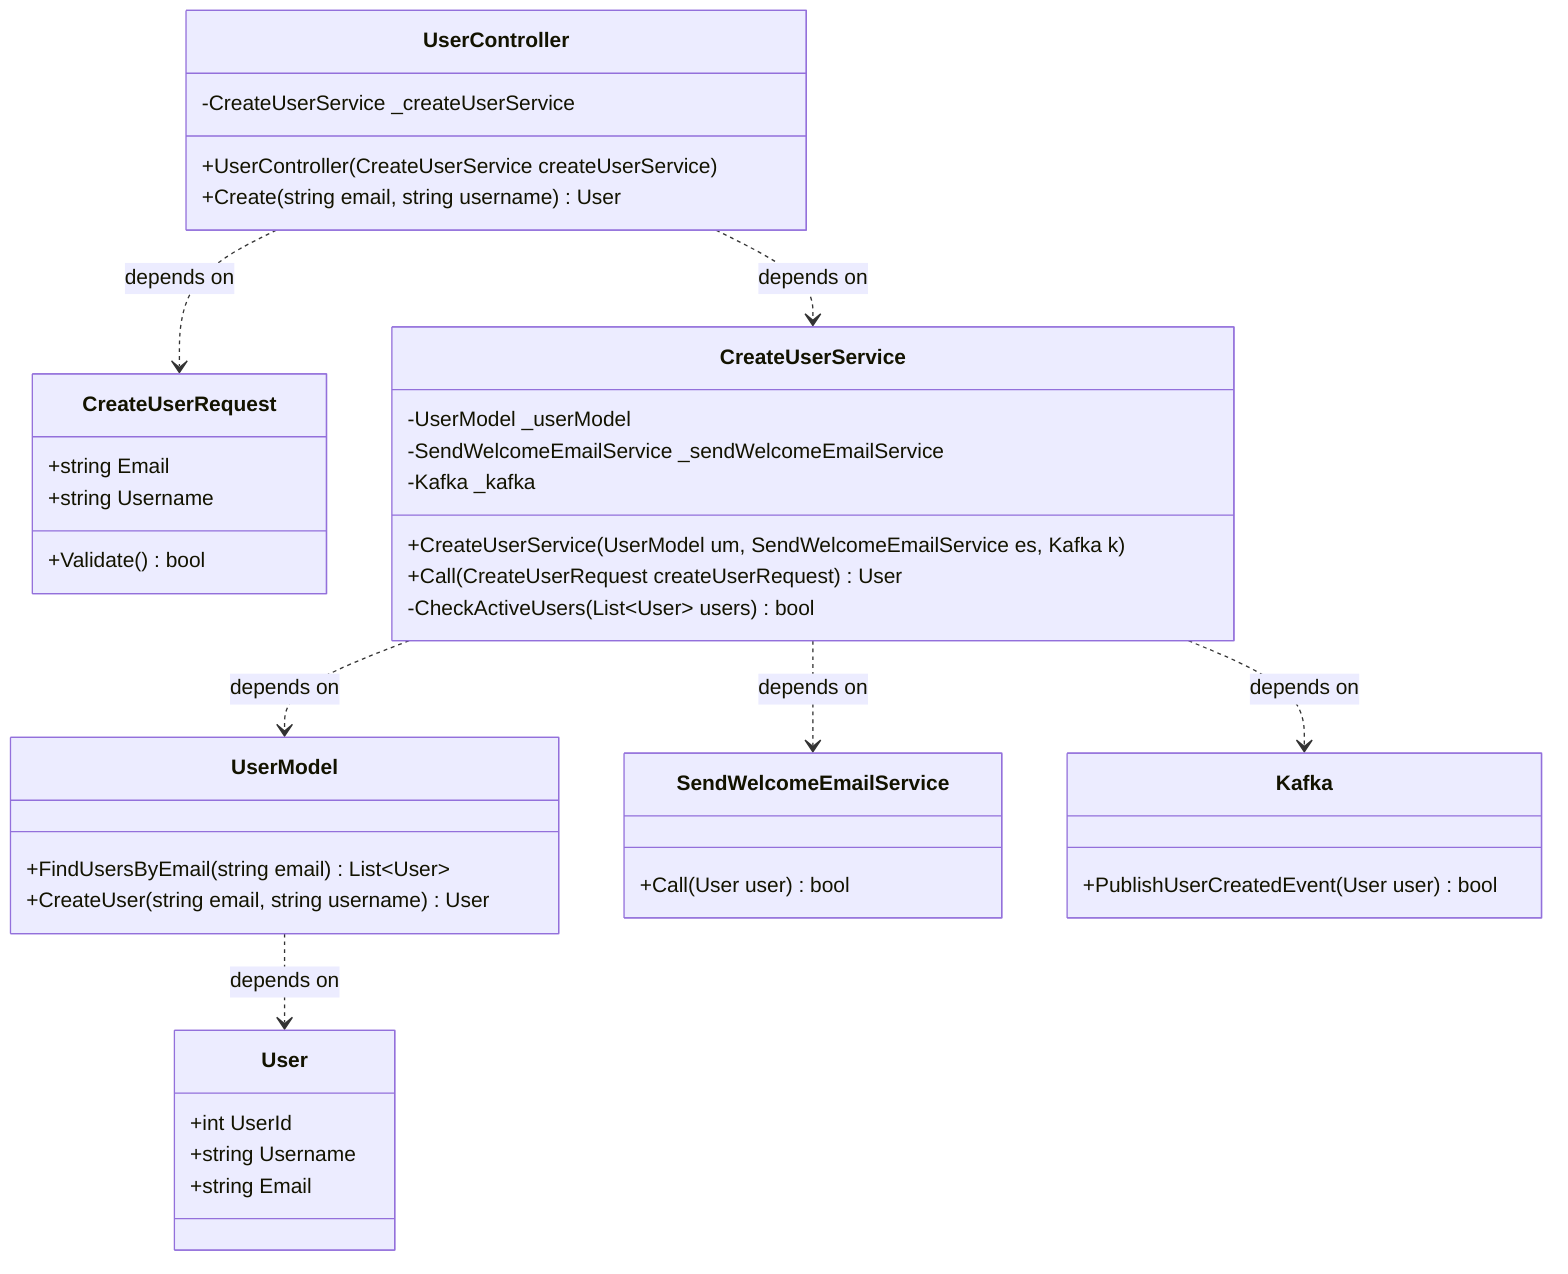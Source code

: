 classDiagram
  class UserController {
    -CreateUserService _createUserService
    +UserController(CreateUserService createUserService)
    +Create(string email, string username) User

  }

  class CreateUserRequest {
    +string Email
    +string Username

    +Validate() bool
  }  

  class CreateUserService {
    -UserModel _userModel
    -SendWelcomeEmailService _sendWelcomeEmailService
    -Kafka _kafka
    +CreateUserService(UserModel um, SendWelcomeEmailService es, Kafka k)
    +Call(CreateUserRequest createUserRequest) User
    -CheckActiveUsers(List~User~ users) bool
  }

  class UserModel {
    +FindUsersByEmail(string email) List~User~
    +CreateUser(string email, string username) User
  }
  
  class User {
    +int UserId
    +string Username
    +string Email
  }

  class SendWelcomeEmailService {
    +Call(User user) bool
  }

  class Kafka {
    +PublishUserCreatedEvent(User user) bool
  }

  UserController ..> CreateUserRequest: depends on
  UserController ..> CreateUserService: depends on
  CreateUserService ..> UserModel: depends on
  UserModel ..> User: depends on
  CreateUserService ..> SendWelcomeEmailService: depends on
  CreateUserService ..> Kafka: depends on